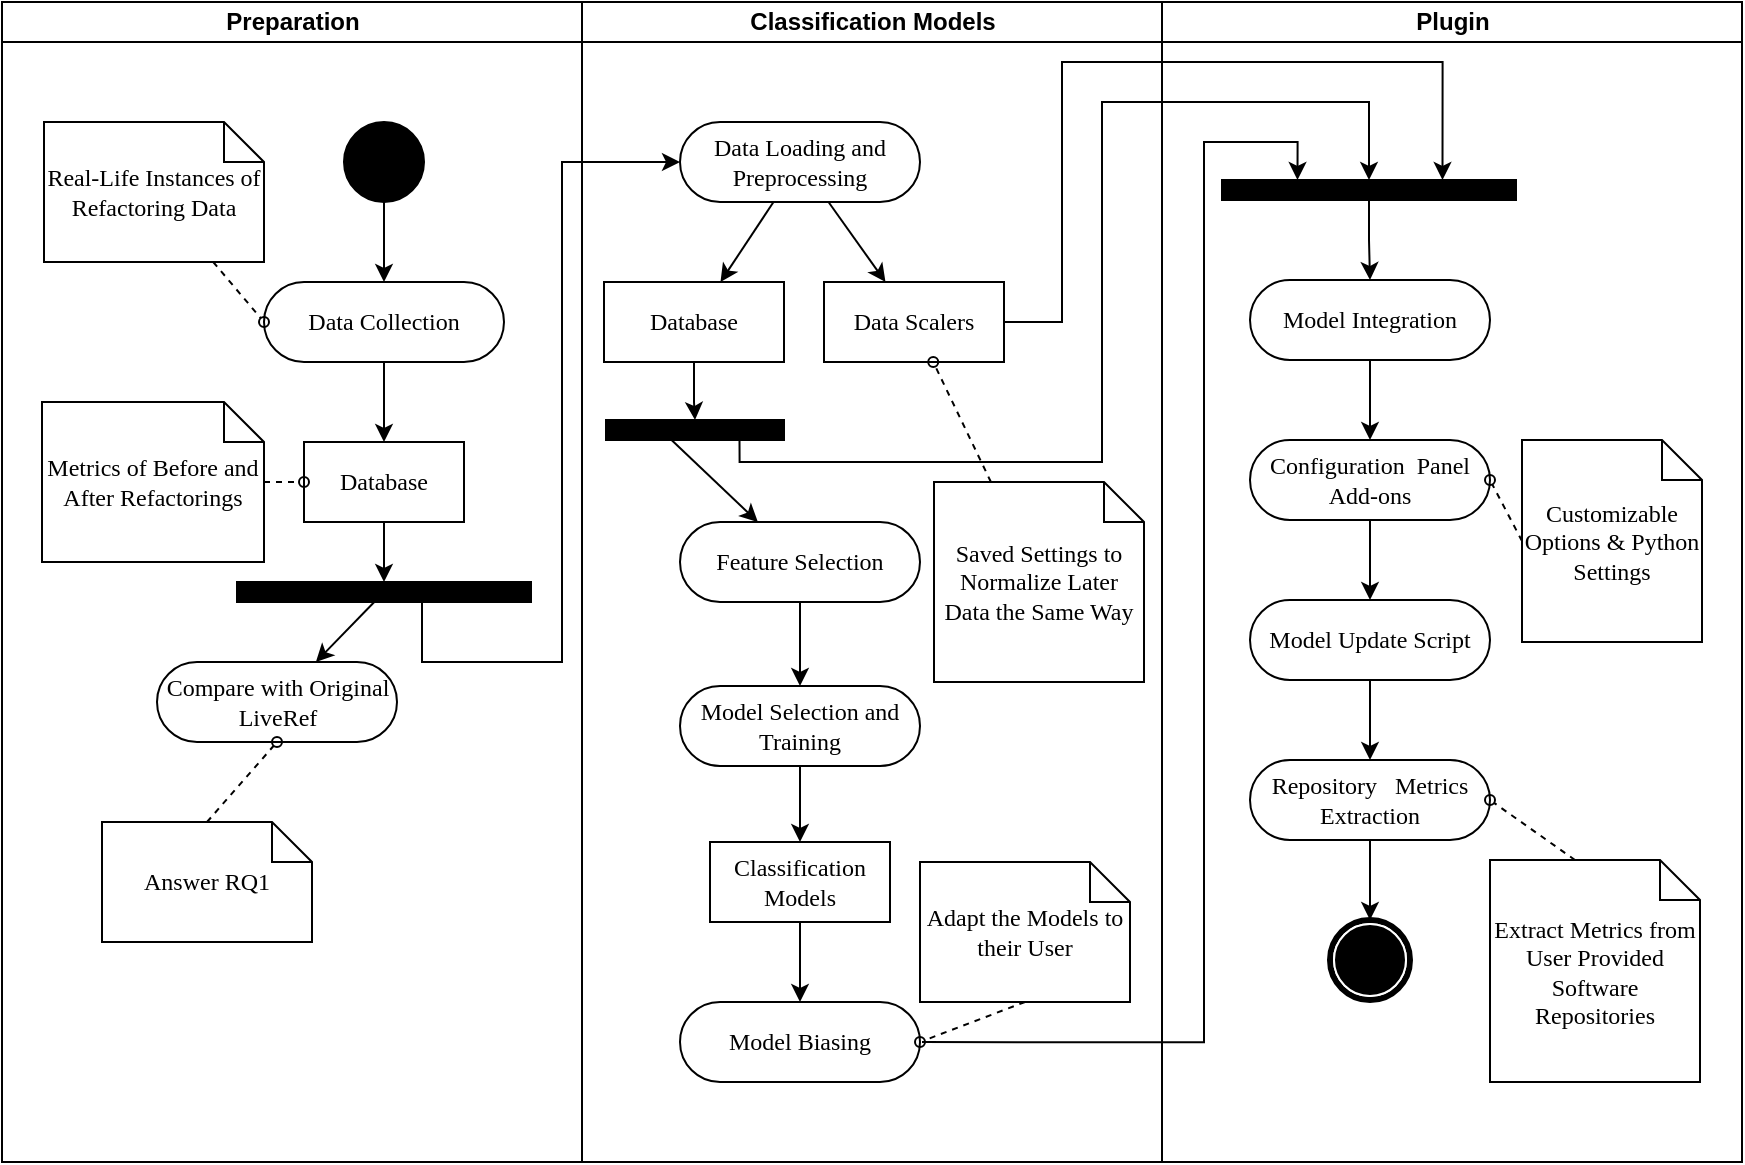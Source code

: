 <mxfile version="24.6.4" type="device">
  <diagram name="Page-1" id="0783ab3e-0a74-02c8-0abd-f7b4e66b4bec">
    <mxGraphModel dx="361" dy="655" grid="1" gridSize="10" guides="1" tooltips="1" connect="1" arrows="1" fold="1" page="1" pageScale="1" pageWidth="850" pageHeight="1100" background="none" math="0" shadow="0">
      <root>
        <mxCell id="0" />
        <mxCell id="1" parent="0" />
        <mxCell id="I2eKmvmDZ-53v4QzpKvG-11" value="Classification Models" style="swimlane;html=1;startSize=20;" parent="1" vertex="1">
          <mxGeometry x="1280" y="100" width="290" height="580" as="geometry" />
        </mxCell>
        <mxCell id="I2eKmvmDZ-53v4QzpKvG-96" style="rounded=0;orthogonalLoop=1;jettySize=auto;html=1;" parent="I2eKmvmDZ-53v4QzpKvG-11" source="I2eKmvmDZ-53v4QzpKvG-40" target="I2eKmvmDZ-53v4QzpKvG-95" edge="1">
          <mxGeometry relative="1" as="geometry" />
        </mxCell>
        <mxCell id="I2eKmvmDZ-53v4QzpKvG-97" style="rounded=0;orthogonalLoop=1;jettySize=auto;html=1;" parent="I2eKmvmDZ-53v4QzpKvG-11" source="I2eKmvmDZ-53v4QzpKvG-40" target="I2eKmvmDZ-53v4QzpKvG-55" edge="1">
          <mxGeometry relative="1" as="geometry" />
        </mxCell>
        <mxCell id="I2eKmvmDZ-53v4QzpKvG-40" value="Data Loading and Preprocessing" style="rounded=1;whiteSpace=wrap;html=1;shadow=0;comic=0;labelBackgroundColor=none;strokeWidth=1;fontFamily=Verdana;fontSize=12;align=center;arcSize=50;" parent="I2eKmvmDZ-53v4QzpKvG-11" vertex="1">
          <mxGeometry x="49" y="60" width="120" height="40" as="geometry" />
        </mxCell>
        <mxCell id="I2eKmvmDZ-53v4QzpKvG-47" style="edgeStyle=orthogonalEdgeStyle;rounded=0;orthogonalLoop=1;jettySize=auto;html=1;" parent="I2eKmvmDZ-53v4QzpKvG-11" source="I2eKmvmDZ-53v4QzpKvG-42" target="I2eKmvmDZ-53v4QzpKvG-44" edge="1">
          <mxGeometry relative="1" as="geometry" />
        </mxCell>
        <mxCell id="I2eKmvmDZ-53v4QzpKvG-42" value="Feature Selection" style="rounded=1;whiteSpace=wrap;html=1;shadow=0;comic=0;labelBackgroundColor=none;strokeWidth=1;fontFamily=Verdana;fontSize=12;align=center;arcSize=50;" parent="I2eKmvmDZ-53v4QzpKvG-11" vertex="1">
          <mxGeometry x="49" y="260" width="120" height="40" as="geometry" />
        </mxCell>
        <mxCell id="I2eKmvmDZ-53v4QzpKvG-99" style="edgeStyle=orthogonalEdgeStyle;rounded=0;orthogonalLoop=1;jettySize=auto;html=1;" parent="I2eKmvmDZ-53v4QzpKvG-11" source="I2eKmvmDZ-53v4QzpKvG-44" target="I2eKmvmDZ-53v4QzpKvG-54" edge="1">
          <mxGeometry relative="1" as="geometry" />
        </mxCell>
        <mxCell id="I2eKmvmDZ-53v4QzpKvG-44" value="Model Selection and Training" style="rounded=1;whiteSpace=wrap;html=1;shadow=0;comic=0;labelBackgroundColor=none;strokeWidth=1;fontFamily=Verdana;fontSize=12;align=center;arcSize=50;" parent="I2eKmvmDZ-53v4QzpKvG-11" vertex="1">
          <mxGeometry x="49" y="342" width="120" height="40" as="geometry" />
        </mxCell>
        <mxCell id="I2eKmvmDZ-53v4QzpKvG-54" value="Classification Models" style="rounded=0;whiteSpace=wrap;html=1;shadow=0;comic=0;labelBackgroundColor=none;strokeWidth=1;fontFamily=Verdana;fontSize=12;align=center;arcSize=50;" parent="I2eKmvmDZ-53v4QzpKvG-11" vertex="1">
          <mxGeometry x="64" y="420" width="90" height="40" as="geometry" />
        </mxCell>
        <mxCell id="I2eKmvmDZ-53v4QzpKvG-55" value="Data Scalers" style="rounded=0;whiteSpace=wrap;html=1;shadow=0;comic=0;labelBackgroundColor=none;strokeWidth=1;fontFamily=Verdana;fontSize=12;align=center;arcSize=50;" parent="I2eKmvmDZ-53v4QzpKvG-11" vertex="1">
          <mxGeometry x="121" y="140" width="90" height="40" as="geometry" />
        </mxCell>
        <mxCell id="I2eKmvmDZ-53v4QzpKvG-75" value="Model Biasing" style="rounded=1;whiteSpace=wrap;html=1;shadow=0;comic=0;labelBackgroundColor=none;strokeWidth=1;fontFamily=Verdana;fontSize=12;align=center;arcSize=50;" parent="I2eKmvmDZ-53v4QzpKvG-11" vertex="1">
          <mxGeometry x="49" y="500" width="120" height="40" as="geometry" />
        </mxCell>
        <mxCell id="I2eKmvmDZ-53v4QzpKvG-76" style="rounded=0;orthogonalLoop=1;jettySize=auto;html=1;" parent="I2eKmvmDZ-53v4QzpKvG-11" source="I2eKmvmDZ-53v4QzpKvG-54" target="I2eKmvmDZ-53v4QzpKvG-75" edge="1">
          <mxGeometry relative="1" as="geometry">
            <mxPoint x="102" y="392" as="sourcePoint" />
            <mxPoint x="69" y="430" as="targetPoint" />
          </mxGeometry>
        </mxCell>
        <mxCell id="5McXWvS48t8TQqjpAbrh-6" style="edgeStyle=orthogonalEdgeStyle;rounded=0;orthogonalLoop=1;jettySize=auto;html=1;entryX=0.5;entryY=0;entryDx=0;entryDy=0;" edge="1" parent="I2eKmvmDZ-53v4QzpKvG-11" source="I2eKmvmDZ-53v4QzpKvG-95" target="5McXWvS48t8TQqjpAbrh-5">
          <mxGeometry relative="1" as="geometry" />
        </mxCell>
        <mxCell id="I2eKmvmDZ-53v4QzpKvG-95" value="Database" style="rounded=0;whiteSpace=wrap;html=1;shadow=0;comic=0;labelBackgroundColor=none;strokeWidth=1;fontFamily=Verdana;fontSize=12;align=center;arcSize=50;" parent="I2eKmvmDZ-53v4QzpKvG-11" vertex="1">
          <mxGeometry x="11" y="140" width="90" height="40" as="geometry" />
        </mxCell>
        <mxCell id="I2eKmvmDZ-53v4QzpKvG-100" value="Adapt the Models to their User" style="shape=note;whiteSpace=wrap;html=1;rounded=0;shadow=0;comic=0;labelBackgroundColor=none;strokeWidth=1;fontFamily=Verdana;fontSize=12;align=center;size=20;" parent="I2eKmvmDZ-53v4QzpKvG-11" vertex="1">
          <mxGeometry x="169" y="430" width="105" height="70" as="geometry" />
        </mxCell>
        <mxCell id="I2eKmvmDZ-53v4QzpKvG-101" style="edgeStyle=none;rounded=0;html=1;dashed=1;labelBackgroundColor=none;startArrow=none;startFill=0;startSize=5;endArrow=oval;endFill=0;endSize=5;jettySize=auto;orthogonalLoop=1;strokeWidth=1;fontFamily=Verdana;fontSize=12;entryX=1;entryY=0.5;entryDx=0;entryDy=0;exitX=0.5;exitY=1;exitDx=0;exitDy=0;exitPerimeter=0;" parent="I2eKmvmDZ-53v4QzpKvG-11" source="I2eKmvmDZ-53v4QzpKvG-100" target="I2eKmvmDZ-53v4QzpKvG-75" edge="1">
          <mxGeometry relative="1" as="geometry">
            <mxPoint x="-89" y="430" as="sourcePoint" />
            <mxPoint x="-89" y="390" as="targetPoint" />
          </mxGeometry>
        </mxCell>
        <mxCell id="5McXWvS48t8TQqjpAbrh-7" style="rounded=0;orthogonalLoop=1;jettySize=auto;html=1;exitX=0.25;exitY=0;exitDx=0;exitDy=0;" edge="1" parent="I2eKmvmDZ-53v4QzpKvG-11" source="5McXWvS48t8TQqjpAbrh-5" target="I2eKmvmDZ-53v4QzpKvG-42">
          <mxGeometry relative="1" as="geometry">
            <mxPoint x="42" y="230" as="sourcePoint" />
          </mxGeometry>
        </mxCell>
        <mxCell id="5McXWvS48t8TQqjpAbrh-5" value="" style="whiteSpace=wrap;html=1;rounded=0;shadow=0;comic=0;labelBackgroundColor=none;strokeWidth=1;fillColor=#000000;fontFamily=Verdana;fontSize=12;align=center;rotation=0;" vertex="1" parent="I2eKmvmDZ-53v4QzpKvG-11">
          <mxGeometry x="12" y="209" width="89" height="10" as="geometry" />
        </mxCell>
        <mxCell id="5McXWvS48t8TQqjpAbrh-9" style="edgeStyle=orthogonalEdgeStyle;rounded=0;orthogonalLoop=1;jettySize=auto;html=1;exitX=0.25;exitY=1;exitDx=0;exitDy=0;entryX=0.25;entryY=0;entryDx=0;entryDy=0;" edge="1" parent="I2eKmvmDZ-53v4QzpKvG-11" source="5McXWvS48t8TQqjpAbrh-5" target="5McXWvS48t8TQqjpAbrh-5">
          <mxGeometry relative="1" as="geometry" />
        </mxCell>
        <mxCell id="5McXWvS48t8TQqjpAbrh-12" value="Saved Settings to Normalize Later Data the Same Way" style="shape=note;whiteSpace=wrap;html=1;rounded=0;shadow=0;comic=0;labelBackgroundColor=none;strokeWidth=1;fontFamily=Verdana;fontSize=12;align=center;size=20;" vertex="1" parent="I2eKmvmDZ-53v4QzpKvG-11">
          <mxGeometry x="176" y="240" width="105" height="100" as="geometry" />
        </mxCell>
        <mxCell id="5McXWvS48t8TQqjpAbrh-13" style="edgeStyle=none;rounded=0;html=1;dashed=1;labelBackgroundColor=none;startArrow=none;startFill=0;startSize=5;endArrow=oval;endFill=0;endSize=5;jettySize=auto;orthogonalLoop=1;strokeWidth=1;fontFamily=Verdana;fontSize=12;" edge="1" parent="I2eKmvmDZ-53v4QzpKvG-11" source="5McXWvS48t8TQqjpAbrh-12" target="I2eKmvmDZ-53v4QzpKvG-55">
          <mxGeometry relative="1" as="geometry">
            <mxPoint x="232" y="510" as="sourcePoint" />
            <mxPoint x="179" y="530" as="targetPoint" />
          </mxGeometry>
        </mxCell>
        <mxCell id="I2eKmvmDZ-53v4QzpKvG-58" value="Preparation" style="swimlane;html=1;startSize=20;" parent="1" vertex="1">
          <mxGeometry x="990" y="100" width="290" height="580" as="geometry" />
        </mxCell>
        <mxCell id="5McXWvS48t8TQqjpAbrh-4" style="edgeStyle=orthogonalEdgeStyle;rounded=0;orthogonalLoop=1;jettySize=auto;html=1;entryX=0.5;entryY=0;entryDx=0;entryDy=0;" edge="1" parent="I2eKmvmDZ-53v4QzpKvG-58" source="I2eKmvmDZ-53v4QzpKvG-5" target="5McXWvS48t8TQqjpAbrh-1">
          <mxGeometry relative="1" as="geometry" />
        </mxCell>
        <mxCell id="I2eKmvmDZ-53v4QzpKvG-5" value="Database" style="rounded=0;whiteSpace=wrap;html=1;shadow=0;comic=0;labelBackgroundColor=none;strokeWidth=1;fontFamily=Verdana;fontSize=12;align=center;arcSize=50;" parent="I2eKmvmDZ-53v4QzpKvG-58" vertex="1">
          <mxGeometry x="151" y="220" width="80" height="40" as="geometry" />
        </mxCell>
        <mxCell id="I2eKmvmDZ-53v4QzpKvG-9" value="Compare with Original LiveRef" style="rounded=1;whiteSpace=wrap;html=1;shadow=0;comic=0;labelBackgroundColor=none;strokeWidth=1;fontFamily=Verdana;fontSize=12;align=center;arcSize=50;" parent="I2eKmvmDZ-53v4QzpKvG-58" vertex="1">
          <mxGeometry x="77.5" y="330" width="120" height="40" as="geometry" />
        </mxCell>
        <mxCell id="I2eKmvmDZ-53v4QzpKvG-86" style="edgeStyle=orthogonalEdgeStyle;rounded=0;orthogonalLoop=1;jettySize=auto;html=1;entryX=0.5;entryY=0;entryDx=0;entryDy=0;" parent="I2eKmvmDZ-53v4QzpKvG-58" source="I2eKmvmDZ-53v4QzpKvG-2" target="I2eKmvmDZ-53v4QzpKvG-5" edge="1">
          <mxGeometry relative="1" as="geometry" />
        </mxCell>
        <mxCell id="I2eKmvmDZ-53v4QzpKvG-2" value="Data Collection" style="rounded=1;whiteSpace=wrap;html=1;shadow=0;comic=0;labelBackgroundColor=none;strokeWidth=1;fontFamily=Verdana;fontSize=12;align=center;arcSize=50;" parent="I2eKmvmDZ-53v4QzpKvG-58" vertex="1">
          <mxGeometry x="131" y="140" width="120" height="40" as="geometry" />
        </mxCell>
        <mxCell id="I2eKmvmDZ-53v4QzpKvG-1" value="" style="ellipse;whiteSpace=wrap;html=1;rounded=0;shadow=0;comic=0;labelBackgroundColor=none;strokeWidth=1;fillColor=#000000;fontFamily=Verdana;fontSize=12;align=center;" parent="I2eKmvmDZ-53v4QzpKvG-58" vertex="1">
          <mxGeometry x="171" y="60" width="40" height="40" as="geometry" />
        </mxCell>
        <mxCell id="I2eKmvmDZ-53v4QzpKvG-7" style="rounded=0;orthogonalLoop=1;jettySize=auto;html=1;" parent="I2eKmvmDZ-53v4QzpKvG-58" source="I2eKmvmDZ-53v4QzpKvG-1" target="I2eKmvmDZ-53v4QzpKvG-2" edge="1">
          <mxGeometry relative="1" as="geometry">
            <mxPoint x="61" y="90.5" as="sourcePoint" />
            <mxPoint x="101" y="90.5" as="targetPoint" />
          </mxGeometry>
        </mxCell>
        <mxCell id="I2eKmvmDZ-53v4QzpKvG-89" value="Real-Life Instances of Refactoring Data" style="shape=note;whiteSpace=wrap;html=1;rounded=0;shadow=0;comic=0;labelBackgroundColor=none;strokeWidth=1;fontFamily=Verdana;fontSize=12;align=center;size=20;" parent="I2eKmvmDZ-53v4QzpKvG-58" vertex="1">
          <mxGeometry x="21" y="60" width="110" height="70" as="geometry" />
        </mxCell>
        <mxCell id="I2eKmvmDZ-53v4QzpKvG-90" style="edgeStyle=none;rounded=0;html=1;dashed=1;labelBackgroundColor=none;startArrow=none;startFill=0;startSize=5;endArrow=oval;endFill=0;endSize=5;jettySize=auto;orthogonalLoop=1;strokeWidth=1;fontFamily=Verdana;fontSize=12;entryX=0;entryY=0.5;entryDx=0;entryDy=0;" parent="I2eKmvmDZ-53v4QzpKvG-58" source="I2eKmvmDZ-53v4QzpKvG-89" target="I2eKmvmDZ-53v4QzpKvG-2" edge="1">
          <mxGeometry relative="1" as="geometry">
            <mxPoint x="-285" y="365" as="sourcePoint" />
            <mxPoint x="-301" y="310" as="targetPoint" />
          </mxGeometry>
        </mxCell>
        <mxCell id="I2eKmvmDZ-53v4QzpKvG-92" value="Answer RQ1" style="shape=note;whiteSpace=wrap;html=1;rounded=0;shadow=0;comic=0;labelBackgroundColor=none;strokeWidth=1;fontFamily=Verdana;fontSize=12;align=center;size=20;" parent="I2eKmvmDZ-53v4QzpKvG-58" vertex="1">
          <mxGeometry x="50" y="410" width="105" height="60" as="geometry" />
        </mxCell>
        <mxCell id="I2eKmvmDZ-53v4QzpKvG-93" style="edgeStyle=none;rounded=0;html=1;dashed=1;labelBackgroundColor=none;startArrow=none;startFill=0;startSize=5;endArrow=oval;endFill=0;endSize=5;jettySize=auto;orthogonalLoop=1;strokeWidth=1;fontFamily=Verdana;fontSize=12;entryX=0.5;entryY=1;entryDx=0;entryDy=0;exitX=0.5;exitY=0;exitDx=0;exitDy=0;exitPerimeter=0;" parent="I2eKmvmDZ-53v4QzpKvG-58" source="I2eKmvmDZ-53v4QzpKvG-92" target="I2eKmvmDZ-53v4QzpKvG-9" edge="1">
          <mxGeometry relative="1" as="geometry">
            <mxPoint x="75" y="290" as="sourcePoint" />
            <mxPoint x="141" y="260" as="targetPoint" />
          </mxGeometry>
        </mxCell>
        <mxCell id="5McXWvS48t8TQqjpAbrh-3" style="rounded=0;orthogonalLoop=1;jettySize=auto;html=1;" edge="1" parent="I2eKmvmDZ-53v4QzpKvG-58" source="5McXWvS48t8TQqjpAbrh-1" target="I2eKmvmDZ-53v4QzpKvG-9">
          <mxGeometry relative="1" as="geometry" />
        </mxCell>
        <mxCell id="5McXWvS48t8TQqjpAbrh-1" value="" style="whiteSpace=wrap;html=1;rounded=0;shadow=0;comic=0;labelBackgroundColor=none;strokeWidth=1;fillColor=#000000;fontFamily=Verdana;fontSize=12;align=center;rotation=0;" vertex="1" parent="I2eKmvmDZ-53v4QzpKvG-58">
          <mxGeometry x="117.5" y="290" width="147" height="10" as="geometry" />
        </mxCell>
        <mxCell id="5McXWvS48t8TQqjpAbrh-10" value="Metrics of Before and After Refactorings" style="shape=note;whiteSpace=wrap;html=1;rounded=0;shadow=0;comic=0;labelBackgroundColor=none;strokeWidth=1;fontFamily=Verdana;fontSize=12;align=center;size=20;" vertex="1" parent="I2eKmvmDZ-53v4QzpKvG-58">
          <mxGeometry x="20" y="200" width="111" height="80" as="geometry" />
        </mxCell>
        <mxCell id="5McXWvS48t8TQqjpAbrh-11" style="edgeStyle=none;rounded=0;html=1;dashed=1;labelBackgroundColor=none;startArrow=none;startFill=0;startSize=5;endArrow=oval;endFill=0;endSize=5;jettySize=auto;orthogonalLoop=1;strokeWidth=1;fontFamily=Verdana;fontSize=12;entryX=0;entryY=0.5;entryDx=0;entryDy=0;" edge="1" parent="I2eKmvmDZ-53v4QzpKvG-58" source="5McXWvS48t8TQqjpAbrh-10" target="I2eKmvmDZ-53v4QzpKvG-5">
          <mxGeometry relative="1" as="geometry">
            <mxPoint x="116" y="140" as="sourcePoint" />
            <mxPoint x="141" y="170" as="targetPoint" />
          </mxGeometry>
        </mxCell>
        <mxCell id="I2eKmvmDZ-53v4QzpKvG-70" value="Plugin" style="swimlane;html=1;startSize=20;" parent="1" vertex="1">
          <mxGeometry x="1570" y="100" width="290" height="580" as="geometry" />
        </mxCell>
        <mxCell id="I2eKmvmDZ-53v4QzpKvG-74" style="edgeStyle=orthogonalEdgeStyle;rounded=0;orthogonalLoop=1;jettySize=auto;html=1;" parent="I2eKmvmDZ-53v4QzpKvG-70" source="I2eKmvmDZ-53v4QzpKvG-57" target="I2eKmvmDZ-53v4QzpKvG-73" edge="1">
          <mxGeometry relative="1" as="geometry" />
        </mxCell>
        <mxCell id="I2eKmvmDZ-53v4QzpKvG-57" value="Model Integration" style="rounded=1;whiteSpace=wrap;html=1;shadow=0;comic=0;labelBackgroundColor=none;strokeWidth=1;fontFamily=Verdana;fontSize=12;align=center;arcSize=50;" parent="I2eKmvmDZ-53v4QzpKvG-70" vertex="1">
          <mxGeometry x="44" y="139" width="120" height="40" as="geometry" />
        </mxCell>
        <mxCell id="I2eKmvmDZ-53v4QzpKvG-80" style="edgeStyle=orthogonalEdgeStyle;rounded=0;orthogonalLoop=1;jettySize=auto;html=1;" parent="I2eKmvmDZ-53v4QzpKvG-70" source="I2eKmvmDZ-53v4QzpKvG-73" target="I2eKmvmDZ-53v4QzpKvG-78" edge="1">
          <mxGeometry relative="1" as="geometry" />
        </mxCell>
        <mxCell id="I2eKmvmDZ-53v4QzpKvG-73" value="Configuration&amp;nbsp; Panel Add-ons" style="rounded=1;whiteSpace=wrap;html=1;shadow=0;comic=0;labelBackgroundColor=none;strokeWidth=1;fontFamily=Verdana;fontSize=12;align=center;arcSize=50;" parent="I2eKmvmDZ-53v4QzpKvG-70" vertex="1">
          <mxGeometry x="44" y="219" width="120" height="40" as="geometry" />
        </mxCell>
        <mxCell id="I2eKmvmDZ-53v4QzpKvG-84" style="edgeStyle=orthogonalEdgeStyle;rounded=0;orthogonalLoop=1;jettySize=auto;html=1;" parent="I2eKmvmDZ-53v4QzpKvG-70" source="I2eKmvmDZ-53v4QzpKvG-78" target="I2eKmvmDZ-53v4QzpKvG-83" edge="1">
          <mxGeometry relative="1" as="geometry" />
        </mxCell>
        <mxCell id="I2eKmvmDZ-53v4QzpKvG-78" value="Model Update Script" style="rounded=1;whiteSpace=wrap;html=1;shadow=0;comic=0;labelBackgroundColor=none;strokeWidth=1;fontFamily=Verdana;fontSize=12;align=center;arcSize=50;" parent="I2eKmvmDZ-53v4QzpKvG-70" vertex="1">
          <mxGeometry x="44" y="299" width="120" height="40" as="geometry" />
        </mxCell>
        <mxCell id="I2eKmvmDZ-53v4QzpKvG-88" style="edgeStyle=orthogonalEdgeStyle;rounded=0;orthogonalLoop=1;jettySize=auto;html=1;" parent="I2eKmvmDZ-53v4QzpKvG-70" source="I2eKmvmDZ-53v4QzpKvG-83" target="I2eKmvmDZ-53v4QzpKvG-87" edge="1">
          <mxGeometry relative="1" as="geometry" />
        </mxCell>
        <mxCell id="I2eKmvmDZ-53v4QzpKvG-83" value="Repository&amp;nbsp; &amp;nbsp;Metrics Extraction" style="rounded=1;whiteSpace=wrap;html=1;shadow=0;comic=0;labelBackgroundColor=none;strokeWidth=1;fontFamily=Verdana;fontSize=12;align=center;arcSize=50;" parent="I2eKmvmDZ-53v4QzpKvG-70" vertex="1">
          <mxGeometry x="44" y="379" width="120" height="40" as="geometry" />
        </mxCell>
        <mxCell id="I2eKmvmDZ-53v4QzpKvG-87" value="" style="shape=mxgraph.bpmn.shape;html=1;verticalLabelPosition=bottom;labelBackgroundColor=#ffffff;verticalAlign=top;perimeter=ellipsePerimeter;outline=end;symbol=terminate;rounded=0;shadow=0;comic=0;strokeWidth=1;fontFamily=Verdana;fontSize=12;align=center;" parent="I2eKmvmDZ-53v4QzpKvG-70" vertex="1">
          <mxGeometry x="84" y="459" width="40" height="40" as="geometry" />
        </mxCell>
        <mxCell id="I2eKmvmDZ-53v4QzpKvG-102" value="Extract Metrics from User Provided&lt;div&gt;Software Repositories&lt;/div&gt;" style="shape=note;whiteSpace=wrap;html=1;rounded=0;shadow=0;comic=0;labelBackgroundColor=none;strokeWidth=1;fontFamily=Verdana;fontSize=12;align=center;size=20;" parent="I2eKmvmDZ-53v4QzpKvG-70" vertex="1">
          <mxGeometry x="164" y="429" width="105" height="111" as="geometry" />
        </mxCell>
        <mxCell id="I2eKmvmDZ-53v4QzpKvG-103" style="edgeStyle=none;rounded=0;html=1;dashed=1;labelBackgroundColor=none;startArrow=none;startFill=0;startSize=5;endArrow=oval;endFill=0;endSize=5;jettySize=auto;orthogonalLoop=1;strokeWidth=1;fontFamily=Verdana;fontSize=12;entryX=1;entryY=0.5;entryDx=0;entryDy=0;exitX=0;exitY=0;exitDx=42.5;exitDy=0;exitPerimeter=0;" parent="I2eKmvmDZ-53v4QzpKvG-70" source="I2eKmvmDZ-53v4QzpKvG-102" target="I2eKmvmDZ-53v4QzpKvG-83" edge="1">
          <mxGeometry relative="1" as="geometry">
            <mxPoint x="-58" y="549" as="sourcePoint" />
            <mxPoint x="-111" y="569" as="targetPoint" />
          </mxGeometry>
        </mxCell>
        <mxCell id="I2eKmvmDZ-53v4QzpKvG-104" value="Customizable Options &amp;amp; Python Settings" style="shape=note;whiteSpace=wrap;html=1;rounded=0;shadow=0;comic=0;labelBackgroundColor=none;strokeWidth=1;fontFamily=Verdana;fontSize=12;align=center;size=20;" parent="I2eKmvmDZ-53v4QzpKvG-70" vertex="1">
          <mxGeometry x="180" y="219" width="90" height="101" as="geometry" />
        </mxCell>
        <mxCell id="I2eKmvmDZ-53v4QzpKvG-105" style="edgeStyle=none;rounded=0;html=1;dashed=1;labelBackgroundColor=none;startArrow=none;startFill=0;startSize=5;endArrow=oval;endFill=0;endSize=5;jettySize=auto;orthogonalLoop=1;strokeWidth=1;fontFamily=Verdana;fontSize=12;entryX=1;entryY=0.5;entryDx=0;entryDy=0;exitX=0;exitY=0.5;exitDx=0;exitDy=0;exitPerimeter=0;" parent="I2eKmvmDZ-53v4QzpKvG-70" source="I2eKmvmDZ-53v4QzpKvG-104" target="I2eKmvmDZ-53v4QzpKvG-73" edge="1">
          <mxGeometry relative="1" as="geometry">
            <mxPoint x="217" y="469" as="sourcePoint" />
            <mxPoint x="174" y="409" as="targetPoint" />
          </mxGeometry>
        </mxCell>
        <mxCell id="I2eKmvmDZ-53v4QzpKvG-107" style="edgeStyle=orthogonalEdgeStyle;rounded=0;orthogonalLoop=1;jettySize=auto;html=1;" parent="I2eKmvmDZ-53v4QzpKvG-70" source="I2eKmvmDZ-53v4QzpKvG-106" target="I2eKmvmDZ-53v4QzpKvG-57" edge="1">
          <mxGeometry relative="1" as="geometry" />
        </mxCell>
        <mxCell id="I2eKmvmDZ-53v4QzpKvG-106" value="" style="whiteSpace=wrap;html=1;rounded=0;shadow=0;comic=0;labelBackgroundColor=none;strokeWidth=1;fillColor=#000000;fontFamily=Verdana;fontSize=12;align=center;rotation=0;" parent="I2eKmvmDZ-53v4QzpKvG-70" vertex="1">
          <mxGeometry x="30" y="89" width="147" height="10" as="geometry" />
        </mxCell>
        <mxCell id="I2eKmvmDZ-53v4QzpKvG-111" style="edgeStyle=orthogonalEdgeStyle;rounded=0;orthogonalLoop=1;jettySize=auto;html=1;entryX=0.25;entryY=0;entryDx=0;entryDy=0;" parent="1" edge="1">
          <mxGeometry relative="1" as="geometry">
            <Array as="points">
              <mxPoint x="1591" y="620" />
              <mxPoint x="1591" y="170" />
              <mxPoint x="1638" y="170" />
            </Array>
            <mxPoint x="1450" y="620.053" as="sourcePoint" />
            <mxPoint x="1637.75" y="189" as="targetPoint" />
          </mxGeometry>
        </mxCell>
        <mxCell id="I2eKmvmDZ-53v4QzpKvG-112" style="edgeStyle=orthogonalEdgeStyle;rounded=0;orthogonalLoop=1;jettySize=auto;html=1;entryX=0.75;entryY=0;entryDx=0;entryDy=0;" parent="1" source="I2eKmvmDZ-53v4QzpKvG-55" target="I2eKmvmDZ-53v4QzpKvG-106" edge="1">
          <mxGeometry relative="1" as="geometry">
            <Array as="points">
              <mxPoint x="1520" y="260" />
              <mxPoint x="1520" y="130" />
              <mxPoint x="1710" y="130" />
            </Array>
          </mxGeometry>
        </mxCell>
        <mxCell id="5McXWvS48t8TQqjpAbrh-2" style="edgeStyle=orthogonalEdgeStyle;rounded=0;orthogonalLoop=1;jettySize=auto;html=1;" edge="1" parent="1" source="5McXWvS48t8TQqjpAbrh-1" target="I2eKmvmDZ-53v4QzpKvG-40">
          <mxGeometry relative="1" as="geometry">
            <Array as="points">
              <mxPoint x="1200" y="430" />
              <mxPoint x="1270" y="430" />
              <mxPoint x="1270" y="180" />
            </Array>
          </mxGeometry>
        </mxCell>
        <mxCell id="5McXWvS48t8TQqjpAbrh-8" style="edgeStyle=orthogonalEdgeStyle;rounded=0;orthogonalLoop=1;jettySize=auto;html=1;exitX=0.75;exitY=1;exitDx=0;exitDy=0;entryX=0.5;entryY=0;entryDx=0;entryDy=0;" edge="1" parent="1" source="5McXWvS48t8TQqjpAbrh-5" target="I2eKmvmDZ-53v4QzpKvG-106">
          <mxGeometry relative="1" as="geometry">
            <Array as="points">
              <mxPoint x="1359" y="330" />
              <mxPoint x="1540" y="330" />
              <mxPoint x="1540" y="150" />
              <mxPoint x="1674" y="150" />
            </Array>
          </mxGeometry>
        </mxCell>
      </root>
    </mxGraphModel>
  </diagram>
</mxfile>
